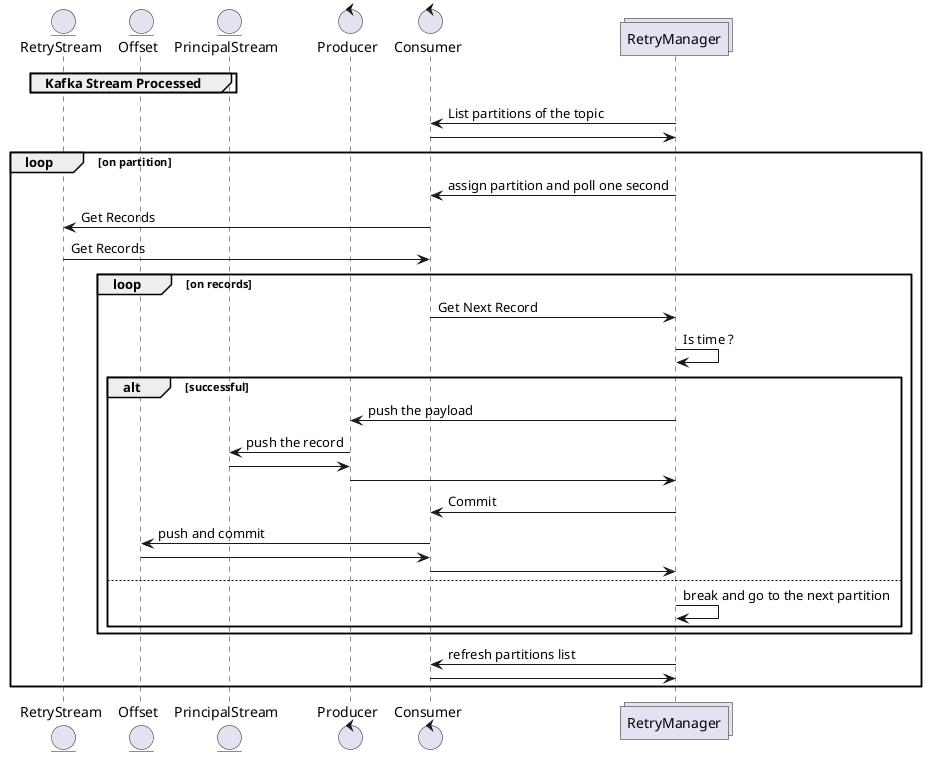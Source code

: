@startuml

group Kafka Stream Processed
entity RetryStream
entity Offset
entity PrincipalStream

end


control Producer
control Consumer
collections  RetryManager


RetryManager -> Consumer : List partitions of the topic
RetryManager <- Consumer 
loop on partition

RetryManager -> Consumer : assign partition and poll one second
RetryStream <- Consumer : Get Records
RetryStream -> Consumer : Get Records
loop on records
	       
    Consumer -> RetryManager : Get Next Record
    RetryManager -> RetryManager : Is time ?
    alt successful 
        RetryManager -> Producer : push the payload
        Producer -> PrincipalStream : push the record
        Producer <- PrincipalStream
        RetryManager <- Producer
        RetryManager -> Consumer : Commit
        Consumer -> Offset : push and commit
        Consumer <- Offset 
        RetryManager <- Consumer
    else
        RetryManager->RetryManager: break and go to the next partition
    end
    

end
RetryManager -> Consumer : refresh partitions list
RetryManager <- Consumer 

end



@enduml
